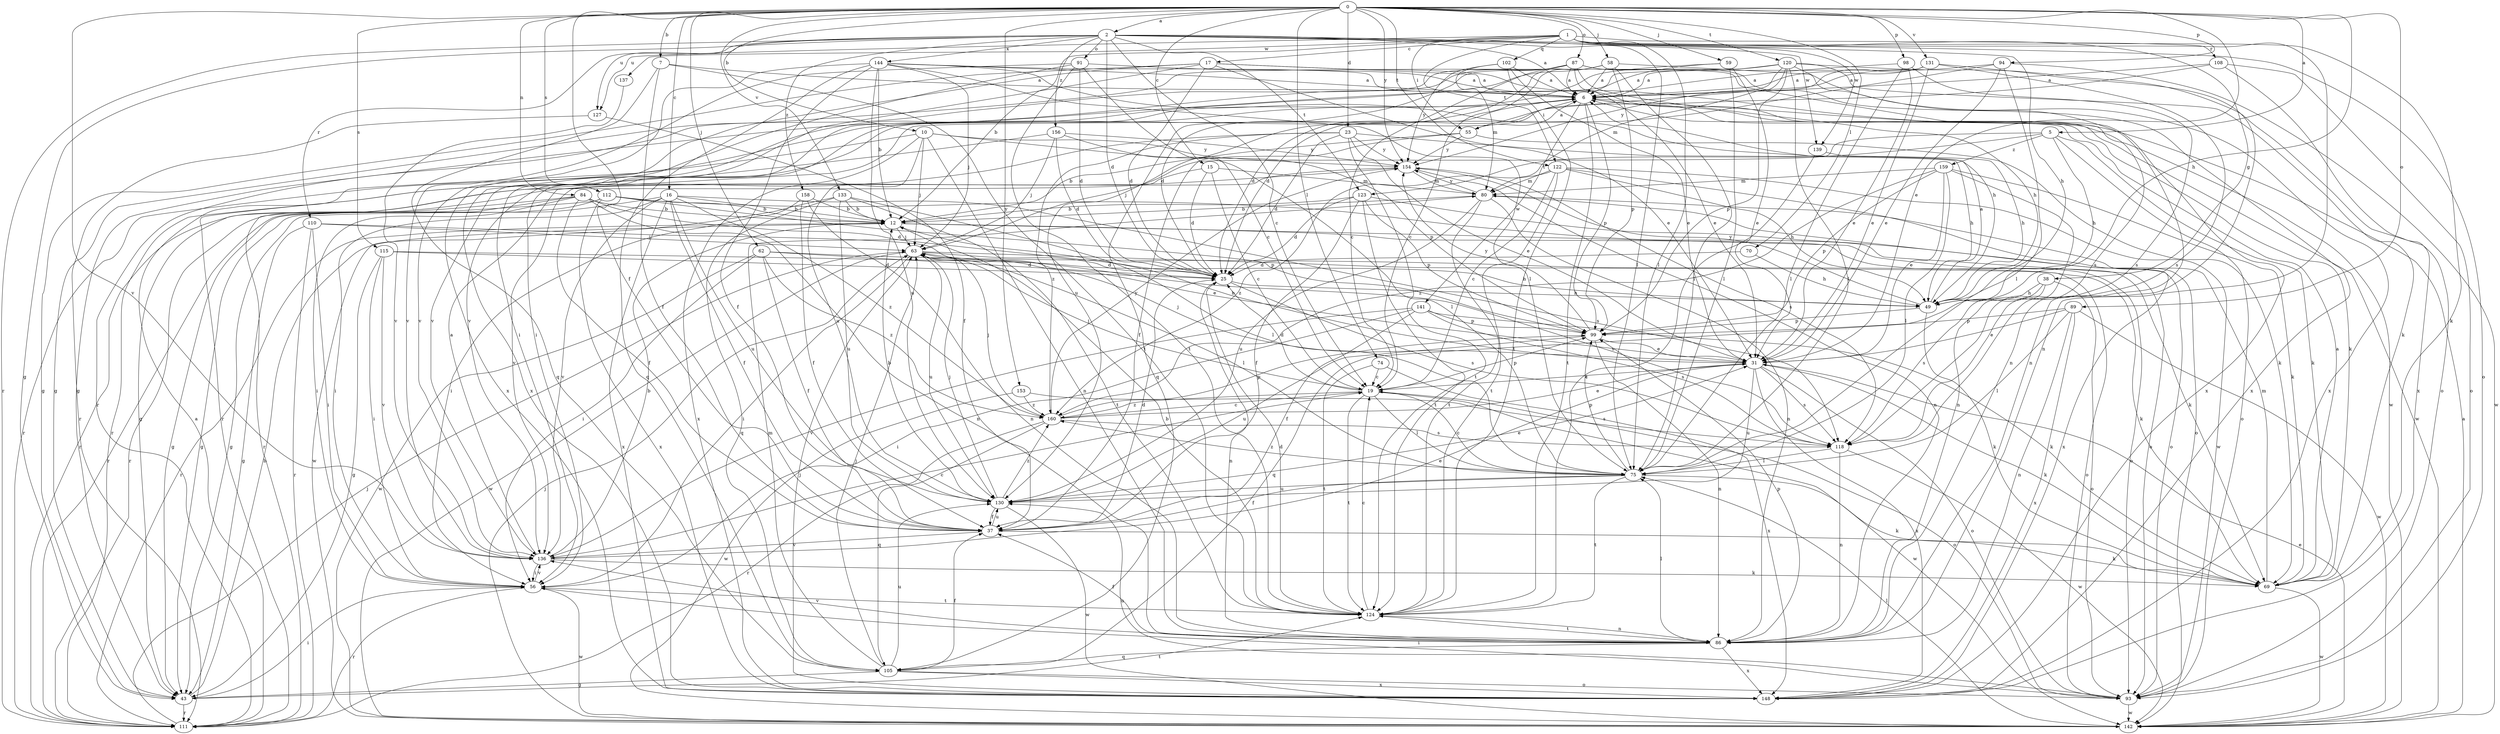 strict digraph  {
0;
1;
2;
5;
6;
7;
10;
12;
15;
16;
17;
19;
23;
25;
31;
37;
38;
43;
49;
55;
56;
58;
59;
62;
63;
69;
70;
74;
75;
80;
84;
86;
87;
89;
91;
93;
94;
98;
99;
102;
105;
108;
110;
111;
112;
115;
118;
120;
122;
123;
124;
127;
130;
131;
133;
136;
137;
139;
141;
142;
144;
148;
153;
154;
156;
158;
159;
160;
0 -> 2  [label=a];
0 -> 5  [label=a];
0 -> 7  [label=b];
0 -> 10  [label=b];
0 -> 15  [label=c];
0 -> 16  [label=c];
0 -> 23  [label=d];
0 -> 31  [label=e];
0 -> 37  [label=f];
0 -> 49  [label=h];
0 -> 58  [label=j];
0 -> 59  [label=j];
0 -> 62  [label=j];
0 -> 70  [label=l];
0 -> 74  [label=l];
0 -> 84  [label=n];
0 -> 87  [label=o];
0 -> 89  [label=o];
0 -> 94  [label=p];
0 -> 98  [label=p];
0 -> 112  [label=s];
0 -> 115  [label=s];
0 -> 120  [label=t];
0 -> 122  [label=t];
0 -> 131  [label=v];
0 -> 133  [label=v];
0 -> 136  [label=v];
0 -> 153  [label=y];
0 -> 154  [label=y];
1 -> 12  [label=b];
1 -> 17  [label=c];
1 -> 38  [label=g];
1 -> 55  [label=i];
1 -> 69  [label=k];
1 -> 75  [label=l];
1 -> 86  [label=n];
1 -> 102  [label=q];
1 -> 108  [label=r];
1 -> 122  [label=t];
1 -> 127  [label=u];
1 -> 137  [label=w];
1 -> 139  [label=w];
2 -> 6  [label=a];
2 -> 19  [label=c];
2 -> 25  [label=d];
2 -> 43  [label=g];
2 -> 49  [label=h];
2 -> 75  [label=l];
2 -> 91  [label=o];
2 -> 93  [label=o];
2 -> 110  [label=r];
2 -> 111  [label=r];
2 -> 123  [label=t];
2 -> 127  [label=u];
2 -> 139  [label=w];
2 -> 144  [label=x];
2 -> 156  [label=z];
2 -> 158  [label=z];
5 -> 49  [label=h];
5 -> 63  [label=j];
5 -> 69  [label=k];
5 -> 93  [label=o];
5 -> 123  [label=t];
5 -> 159  [label=z];
6 -> 55  [label=i];
6 -> 69  [label=k];
6 -> 99  [label=p];
6 -> 111  [label=r];
6 -> 124  [label=t];
6 -> 141  [label=w];
6 -> 142  [label=w];
7 -> 6  [label=a];
7 -> 37  [label=f];
7 -> 105  [label=q];
7 -> 124  [label=t];
10 -> 63  [label=j];
10 -> 86  [label=n];
10 -> 99  [label=p];
10 -> 111  [label=r];
10 -> 130  [label=u];
10 -> 148  [label=x];
10 -> 154  [label=y];
12 -> 63  [label=j];
12 -> 69  [label=k];
12 -> 93  [label=o];
12 -> 111  [label=r];
15 -> 19  [label=c];
15 -> 25  [label=d];
15 -> 80  [label=m];
15 -> 111  [label=r];
16 -> 12  [label=b];
16 -> 37  [label=f];
16 -> 43  [label=g];
16 -> 56  [label=i];
16 -> 118  [label=s];
16 -> 130  [label=u];
16 -> 136  [label=v];
16 -> 148  [label=x];
16 -> 160  [label=z];
17 -> 6  [label=a];
17 -> 25  [label=d];
17 -> 31  [label=e];
17 -> 43  [label=g];
17 -> 56  [label=i];
17 -> 136  [label=v];
17 -> 148  [label=x];
19 -> 25  [label=d];
19 -> 63  [label=j];
19 -> 75  [label=l];
19 -> 93  [label=o];
19 -> 99  [label=p];
19 -> 124  [label=t];
19 -> 142  [label=w];
19 -> 160  [label=z];
23 -> 25  [label=d];
23 -> 31  [label=e];
23 -> 43  [label=g];
23 -> 49  [label=h];
23 -> 124  [label=t];
23 -> 154  [label=y];
23 -> 160  [label=z];
25 -> 49  [label=h];
25 -> 86  [label=n];
25 -> 118  [label=s];
31 -> 12  [label=b];
31 -> 19  [label=c];
31 -> 63  [label=j];
31 -> 69  [label=k];
31 -> 93  [label=o];
31 -> 118  [label=s];
31 -> 130  [label=u];
31 -> 148  [label=x];
37 -> 25  [label=d];
37 -> 69  [label=k];
37 -> 130  [label=u];
37 -> 136  [label=v];
38 -> 49  [label=h];
38 -> 93  [label=o];
38 -> 105  [label=q];
38 -> 118  [label=s];
43 -> 12  [label=b];
43 -> 56  [label=i];
43 -> 111  [label=r];
43 -> 124  [label=t];
49 -> 6  [label=a];
49 -> 69  [label=k];
49 -> 99  [label=p];
49 -> 154  [label=y];
55 -> 6  [label=a];
55 -> 12  [label=b];
55 -> 37  [label=f];
55 -> 69  [label=k];
55 -> 154  [label=y];
56 -> 111  [label=r];
56 -> 124  [label=t];
56 -> 136  [label=v];
56 -> 142  [label=w];
58 -> 6  [label=a];
58 -> 19  [label=c];
58 -> 25  [label=d];
58 -> 75  [label=l];
58 -> 99  [label=p];
58 -> 136  [label=v];
58 -> 148  [label=x];
59 -> 6  [label=a];
59 -> 31  [label=e];
59 -> 56  [label=i];
59 -> 75  [label=l];
62 -> 25  [label=d];
62 -> 37  [label=f];
62 -> 56  [label=i];
62 -> 69  [label=k];
62 -> 142  [label=w];
62 -> 160  [label=z];
63 -> 25  [label=d];
63 -> 56  [label=i];
63 -> 75  [label=l];
63 -> 93  [label=o];
63 -> 118  [label=s];
63 -> 130  [label=u];
63 -> 142  [label=w];
69 -> 6  [label=a];
69 -> 80  [label=m];
69 -> 142  [label=w];
70 -> 25  [label=d];
70 -> 49  [label=h];
74 -> 19  [label=c];
74 -> 124  [label=t];
74 -> 148  [label=x];
75 -> 19  [label=c];
75 -> 37  [label=f];
75 -> 69  [label=k];
75 -> 99  [label=p];
75 -> 124  [label=t];
75 -> 130  [label=u];
75 -> 160  [label=z];
80 -> 12  [label=b];
80 -> 86  [label=n];
80 -> 124  [label=t];
80 -> 130  [label=u];
80 -> 148  [label=x];
80 -> 154  [label=y];
84 -> 12  [label=b];
84 -> 25  [label=d];
84 -> 37  [label=f];
84 -> 43  [label=g];
84 -> 56  [label=i];
84 -> 86  [label=n];
84 -> 111  [label=r];
86 -> 37  [label=f];
86 -> 75  [label=l];
86 -> 99  [label=p];
86 -> 105  [label=q];
86 -> 124  [label=t];
86 -> 136  [label=v];
86 -> 148  [label=x];
87 -> 6  [label=a];
87 -> 19  [label=c];
87 -> 31  [label=e];
87 -> 49  [label=h];
87 -> 105  [label=q];
87 -> 111  [label=r];
87 -> 118  [label=s];
87 -> 136  [label=v];
87 -> 148  [label=x];
89 -> 31  [label=e];
89 -> 75  [label=l];
89 -> 86  [label=n];
89 -> 99  [label=p];
89 -> 142  [label=w];
89 -> 148  [label=x];
91 -> 6  [label=a];
91 -> 19  [label=c];
91 -> 25  [label=d];
91 -> 124  [label=t];
91 -> 136  [label=v];
91 -> 148  [label=x];
93 -> 56  [label=i];
93 -> 130  [label=u];
93 -> 142  [label=w];
94 -> 6  [label=a];
94 -> 25  [label=d];
94 -> 31  [label=e];
94 -> 75  [label=l];
94 -> 142  [label=w];
98 -> 6  [label=a];
98 -> 31  [label=e];
98 -> 75  [label=l];
98 -> 118  [label=s];
99 -> 31  [label=e];
99 -> 86  [label=n];
99 -> 130  [label=u];
99 -> 154  [label=y];
102 -> 6  [label=a];
102 -> 31  [label=e];
102 -> 80  [label=m];
102 -> 124  [label=t];
102 -> 154  [label=y];
105 -> 37  [label=f];
105 -> 43  [label=g];
105 -> 63  [label=j];
105 -> 80  [label=m];
105 -> 93  [label=o];
105 -> 130  [label=u];
105 -> 148  [label=x];
108 -> 6  [label=a];
108 -> 93  [label=o];
108 -> 130  [label=u];
108 -> 148  [label=x];
110 -> 31  [label=e];
110 -> 43  [label=g];
110 -> 56  [label=i];
110 -> 63  [label=j];
110 -> 111  [label=r];
111 -> 6  [label=a];
111 -> 63  [label=j];
112 -> 12  [label=b];
112 -> 43  [label=g];
112 -> 93  [label=o];
112 -> 99  [label=p];
112 -> 111  [label=r];
112 -> 148  [label=x];
115 -> 25  [label=d];
115 -> 43  [label=g];
115 -> 49  [label=h];
115 -> 56  [label=i];
115 -> 136  [label=v];
118 -> 75  [label=l];
118 -> 86  [label=n];
118 -> 142  [label=w];
120 -> 6  [label=a];
120 -> 43  [label=g];
120 -> 69  [label=k];
120 -> 75  [label=l];
120 -> 80  [label=m];
120 -> 86  [label=n];
120 -> 93  [label=o];
120 -> 99  [label=p];
120 -> 154  [label=y];
122 -> 19  [label=c];
122 -> 49  [label=h];
122 -> 80  [label=m];
122 -> 93  [label=o];
122 -> 124  [label=t];
122 -> 142  [label=w];
122 -> 160  [label=z];
123 -> 12  [label=b];
123 -> 25  [label=d];
123 -> 37  [label=f];
123 -> 93  [label=o];
123 -> 99  [label=p];
123 -> 124  [label=t];
124 -> 12  [label=b];
124 -> 19  [label=c];
124 -> 25  [label=d];
124 -> 86  [label=n];
127 -> 37  [label=f];
127 -> 111  [label=r];
130 -> 12  [label=b];
130 -> 31  [label=e];
130 -> 37  [label=f];
130 -> 63  [label=j];
130 -> 142  [label=w];
130 -> 160  [label=z];
131 -> 6  [label=a];
131 -> 25  [label=d];
131 -> 31  [label=e];
131 -> 43  [label=g];
131 -> 86  [label=n];
131 -> 118  [label=s];
133 -> 12  [label=b];
133 -> 75  [label=l];
133 -> 105  [label=q];
133 -> 124  [label=t];
133 -> 130  [label=u];
133 -> 142  [label=w];
136 -> 6  [label=a];
136 -> 12  [label=b];
136 -> 19  [label=c];
136 -> 31  [label=e];
136 -> 56  [label=i];
136 -> 69  [label=k];
137 -> 136  [label=v];
139 -> 49  [label=h];
139 -> 124  [label=t];
141 -> 37  [label=f];
141 -> 56  [label=i];
141 -> 69  [label=k];
141 -> 99  [label=p];
141 -> 118  [label=s];
141 -> 136  [label=v];
142 -> 6  [label=a];
142 -> 31  [label=e];
142 -> 63  [label=j];
142 -> 75  [label=l];
144 -> 6  [label=a];
144 -> 12  [label=b];
144 -> 37  [label=f];
144 -> 49  [label=h];
144 -> 63  [label=j];
144 -> 75  [label=l];
144 -> 105  [label=q];
144 -> 130  [label=u];
144 -> 142  [label=w];
144 -> 148  [label=x];
148 -> 63  [label=j];
153 -> 118  [label=s];
153 -> 142  [label=w];
153 -> 160  [label=z];
154 -> 80  [label=m];
154 -> 86  [label=n];
154 -> 111  [label=r];
154 -> 118  [label=s];
154 -> 136  [label=v];
156 -> 25  [label=d];
156 -> 63  [label=j];
156 -> 75  [label=l];
156 -> 111  [label=r];
156 -> 154  [label=y];
158 -> 12  [label=b];
158 -> 37  [label=f];
158 -> 56  [label=i];
158 -> 86  [label=n];
159 -> 31  [label=e];
159 -> 69  [label=k];
159 -> 75  [label=l];
159 -> 80  [label=m];
159 -> 86  [label=n];
159 -> 99  [label=p];
159 -> 160  [label=z];
160 -> 19  [label=c];
160 -> 31  [label=e];
160 -> 63  [label=j];
160 -> 99  [label=p];
160 -> 105  [label=q];
160 -> 111  [label=r];
160 -> 118  [label=s];
160 -> 154  [label=y];
}
